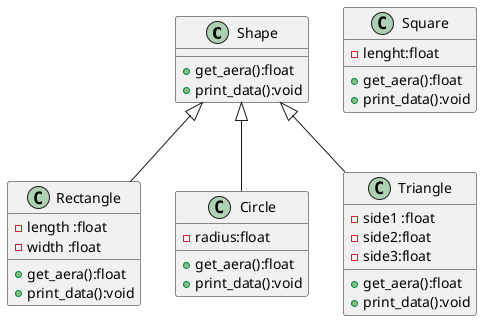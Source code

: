 @startuml Test Diagram

class Shape{
    +get_aera():float
    +print_data():void
}

class Rectangle{
    -length :float
    -width :float
    +get_aera():float
    +print_data():void


}
class Circle{
    +get_aera():float
    +print_data():void
    -radius:float
}
class Square{
    +get_aera():float
    +print_data():void
    -lenght:float
}
class Triangle{
    +get_aera():float
    +print_data():void
    -side1 :float
    -side2:float
    -side3:float
}

Shape <|-- Rectangle 
Shape <|-- Circle
Shape <|-- Triangle
